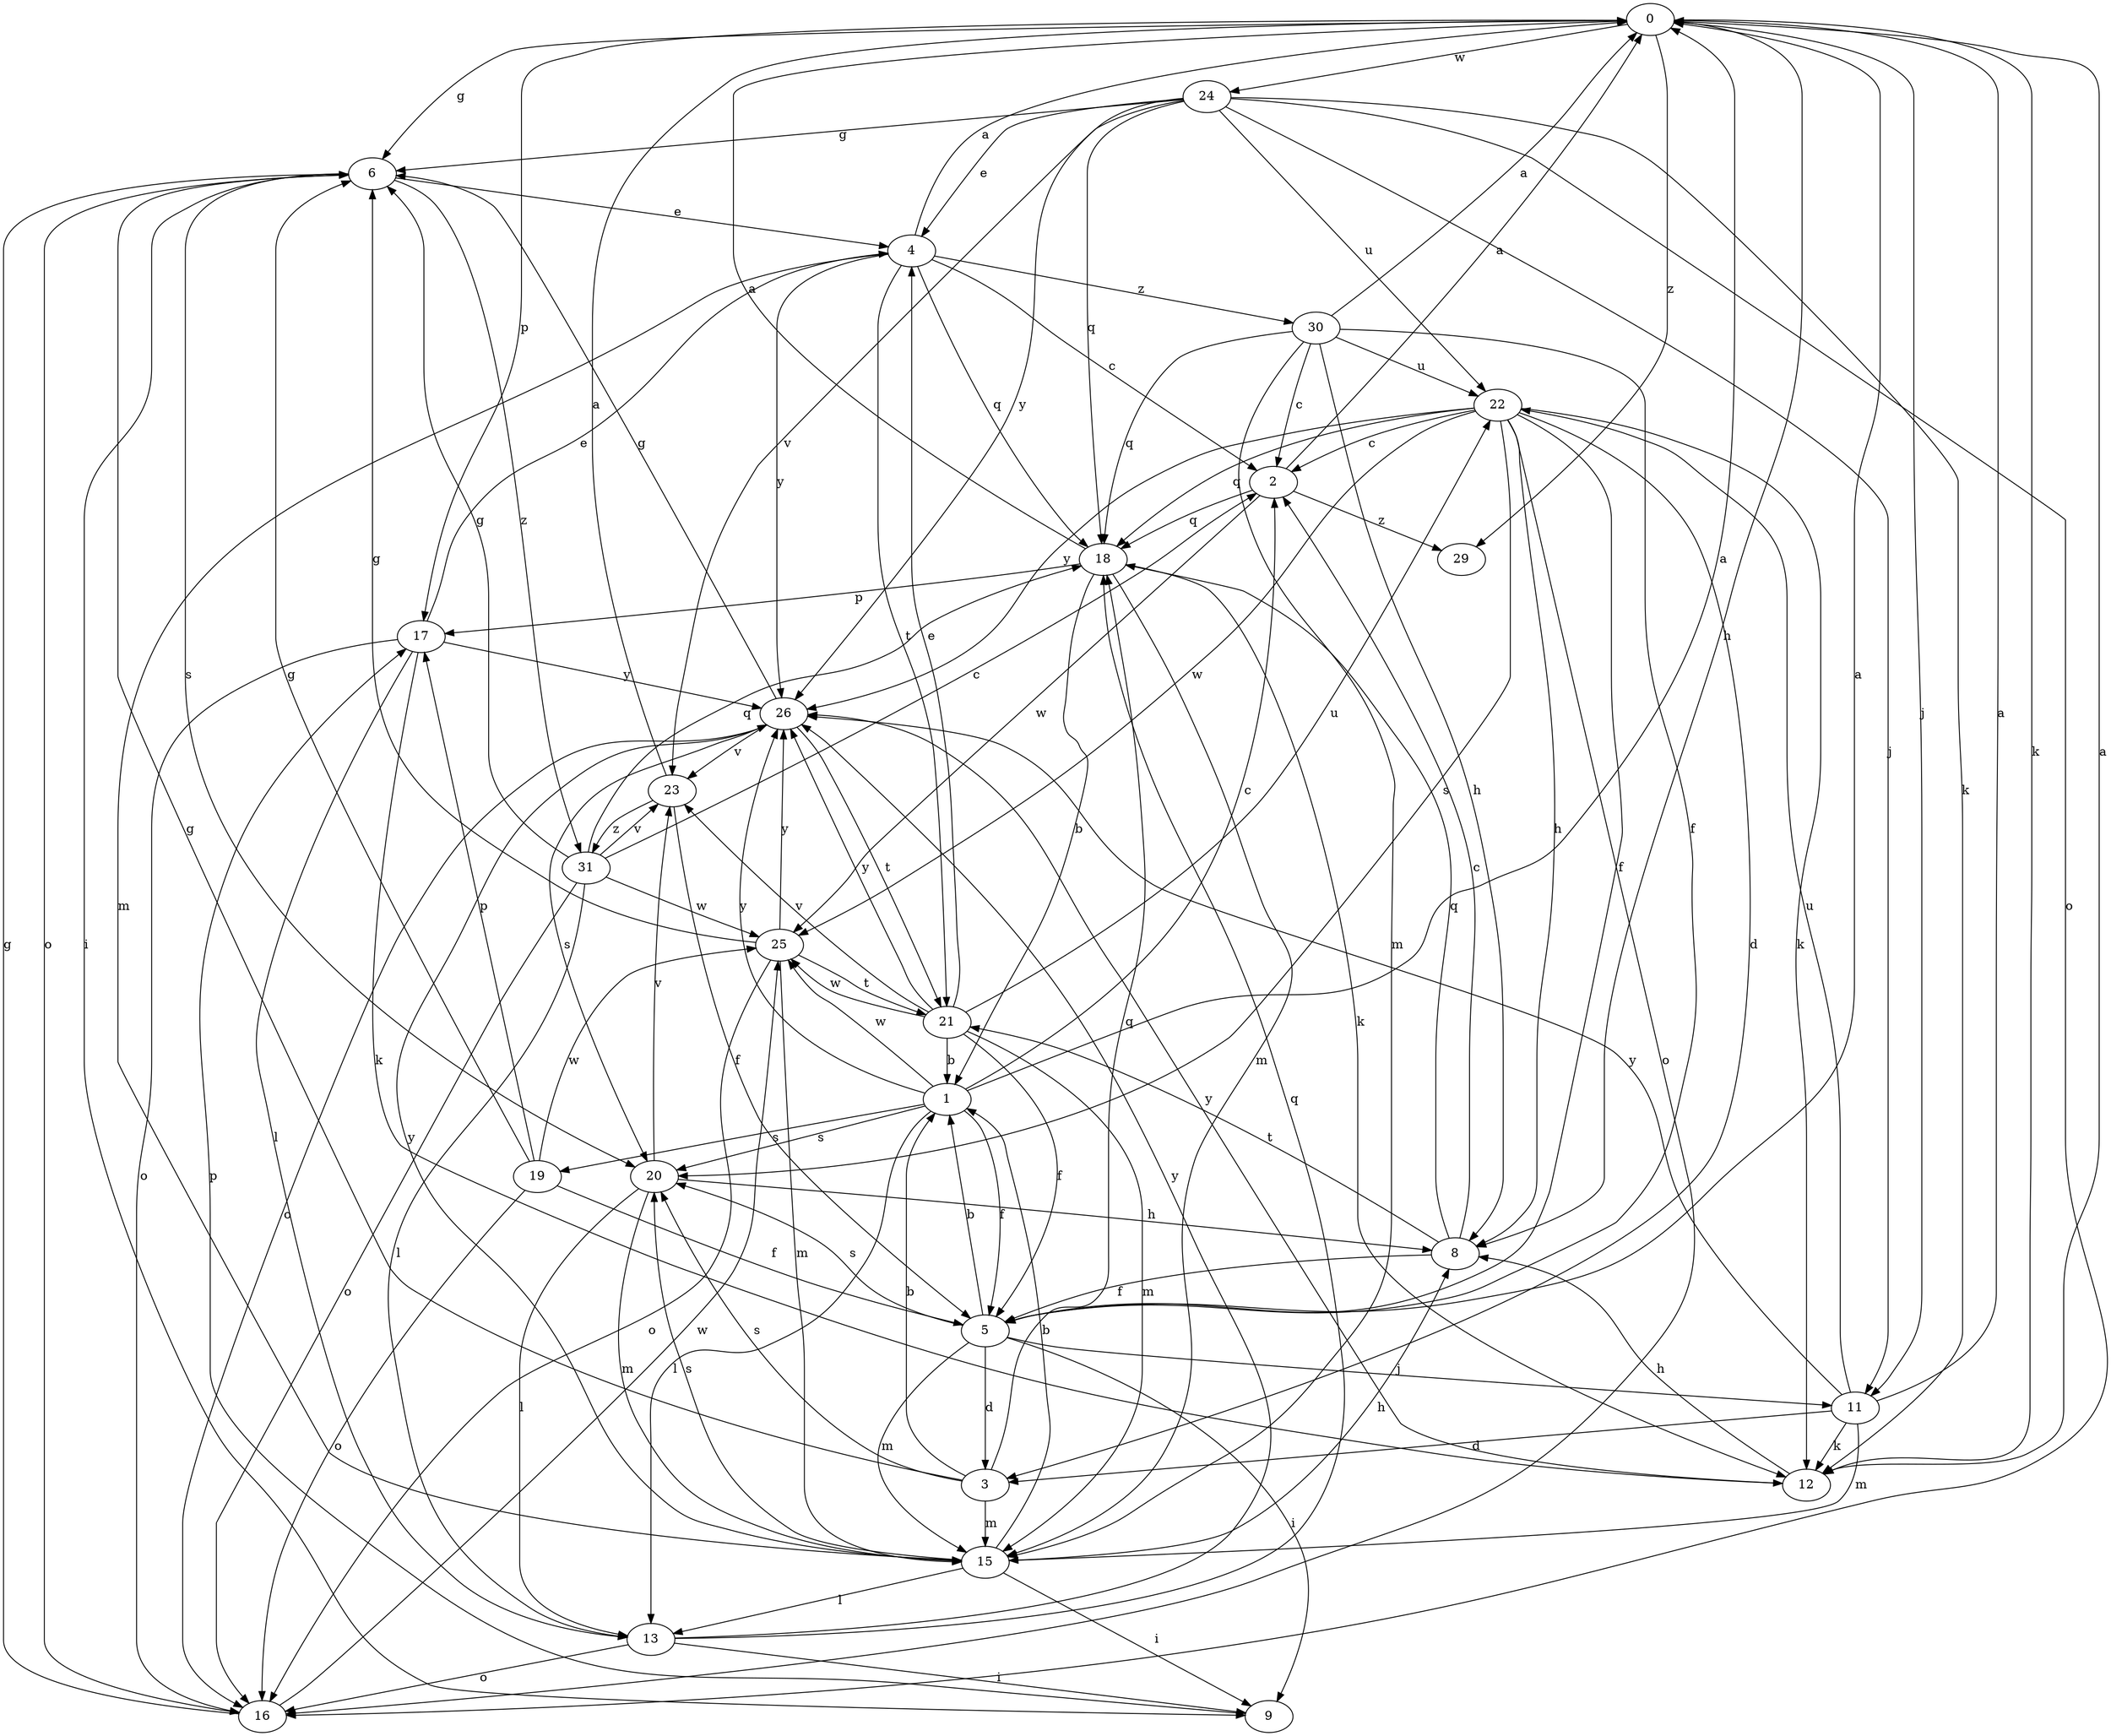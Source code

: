 strict digraph  {
0;
1;
2;
3;
4;
5;
6;
8;
9;
11;
12;
13;
15;
16;
17;
18;
19;
20;
21;
22;
23;
24;
25;
26;
29;
30;
31;
0 -> 6  [label=g];
0 -> 8  [label=h];
0 -> 11  [label=j];
0 -> 12  [label=k];
0 -> 17  [label=p];
0 -> 24  [label=w];
0 -> 29  [label=z];
1 -> 0  [label=a];
1 -> 2  [label=c];
1 -> 5  [label=f];
1 -> 13  [label=l];
1 -> 19  [label=s];
1 -> 20  [label=s];
1 -> 25  [label=w];
1 -> 26  [label=y];
2 -> 0  [label=a];
2 -> 18  [label=q];
2 -> 25  [label=w];
2 -> 29  [label=z];
3 -> 1  [label=b];
3 -> 6  [label=g];
3 -> 15  [label=m];
3 -> 18  [label=q];
3 -> 20  [label=s];
4 -> 0  [label=a];
4 -> 2  [label=c];
4 -> 15  [label=m];
4 -> 18  [label=q];
4 -> 21  [label=t];
4 -> 26  [label=y];
4 -> 30  [label=z];
5 -> 0  [label=a];
5 -> 1  [label=b];
5 -> 3  [label=d];
5 -> 9  [label=i];
5 -> 11  [label=j];
5 -> 15  [label=m];
5 -> 20  [label=s];
6 -> 4  [label=e];
6 -> 9  [label=i];
6 -> 16  [label=o];
6 -> 20  [label=s];
6 -> 31  [label=z];
8 -> 2  [label=c];
8 -> 5  [label=f];
8 -> 18  [label=q];
8 -> 21  [label=t];
9 -> 17  [label=p];
11 -> 0  [label=a];
11 -> 3  [label=d];
11 -> 12  [label=k];
11 -> 15  [label=m];
11 -> 22  [label=u];
11 -> 26  [label=y];
12 -> 0  [label=a];
12 -> 8  [label=h];
12 -> 26  [label=y];
13 -> 9  [label=i];
13 -> 16  [label=o];
13 -> 18  [label=q];
13 -> 26  [label=y];
15 -> 1  [label=b];
15 -> 8  [label=h];
15 -> 9  [label=i];
15 -> 13  [label=l];
15 -> 20  [label=s];
15 -> 26  [label=y];
16 -> 6  [label=g];
16 -> 25  [label=w];
17 -> 4  [label=e];
17 -> 12  [label=k];
17 -> 13  [label=l];
17 -> 16  [label=o];
17 -> 26  [label=y];
18 -> 0  [label=a];
18 -> 1  [label=b];
18 -> 12  [label=k];
18 -> 15  [label=m];
18 -> 17  [label=p];
19 -> 5  [label=f];
19 -> 6  [label=g];
19 -> 16  [label=o];
19 -> 17  [label=p];
19 -> 25  [label=w];
20 -> 8  [label=h];
20 -> 13  [label=l];
20 -> 15  [label=m];
20 -> 23  [label=v];
21 -> 1  [label=b];
21 -> 4  [label=e];
21 -> 5  [label=f];
21 -> 15  [label=m];
21 -> 22  [label=u];
21 -> 23  [label=v];
21 -> 25  [label=w];
21 -> 26  [label=y];
22 -> 2  [label=c];
22 -> 3  [label=d];
22 -> 5  [label=f];
22 -> 8  [label=h];
22 -> 12  [label=k];
22 -> 16  [label=o];
22 -> 18  [label=q];
22 -> 20  [label=s];
22 -> 25  [label=w];
22 -> 26  [label=y];
23 -> 0  [label=a];
23 -> 5  [label=f];
23 -> 31  [label=z];
24 -> 4  [label=e];
24 -> 6  [label=g];
24 -> 11  [label=j];
24 -> 12  [label=k];
24 -> 16  [label=o];
24 -> 18  [label=q];
24 -> 22  [label=u];
24 -> 23  [label=v];
24 -> 26  [label=y];
25 -> 6  [label=g];
25 -> 15  [label=m];
25 -> 16  [label=o];
25 -> 21  [label=t];
25 -> 26  [label=y];
26 -> 6  [label=g];
26 -> 16  [label=o];
26 -> 20  [label=s];
26 -> 21  [label=t];
26 -> 23  [label=v];
30 -> 0  [label=a];
30 -> 2  [label=c];
30 -> 5  [label=f];
30 -> 8  [label=h];
30 -> 15  [label=m];
30 -> 18  [label=q];
30 -> 22  [label=u];
31 -> 2  [label=c];
31 -> 6  [label=g];
31 -> 13  [label=l];
31 -> 16  [label=o];
31 -> 18  [label=q];
31 -> 23  [label=v];
31 -> 25  [label=w];
}
